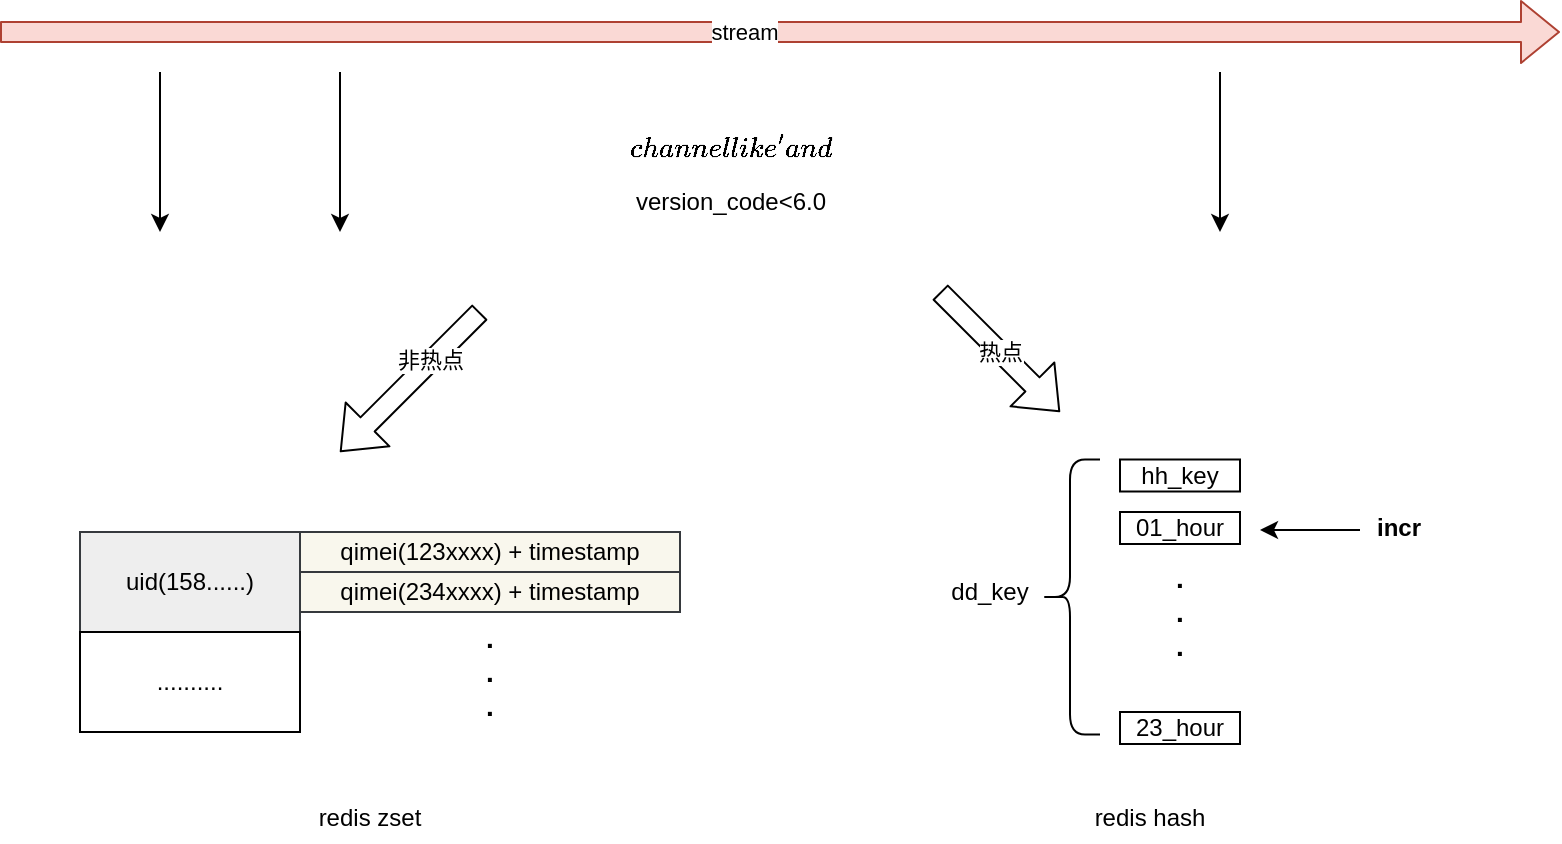 <mxfile version="13.8.8" type="github">
  <diagram id="4lo-nAc2N3q-i4Q8PJuZ" name="Page-1">
    <mxGraphModel dx="1258" dy="786" grid="1" gridSize="10" guides="1" tooltips="1" connect="1" arrows="1" fold="1" page="1" pageScale="1" pageWidth="827" pageHeight="1169" math="0" shadow="0">
      <root>
        <mxCell id="0" />
        <mxCell id="1" parent="0" />
        <mxCell id="txfQp3O_FM5NLsIrfIoH-1" value="" style="shape=flexArrow;endArrow=classic;html=1;fillColor=#fad9d5;strokeColor=#ae4132;" parent="1" edge="1">
          <mxGeometry width="50" height="50" relative="1" as="geometry">
            <mxPoint x="10" y="190" as="sourcePoint" />
            <mxPoint x="790" y="190" as="targetPoint" />
          </mxGeometry>
        </mxCell>
        <mxCell id="txfQp3O_FM5NLsIrfIoH-2" value="stream" style="edgeLabel;html=1;align=center;verticalAlign=middle;resizable=0;points=[];" parent="txfQp3O_FM5NLsIrfIoH-1" vertex="1" connectable="0">
          <mxGeometry x="-0.046" relative="1" as="geometry">
            <mxPoint as="offset" />
          </mxGeometry>
        </mxCell>
        <mxCell id="txfQp3O_FM5NLsIrfIoH-3" value="" style="endArrow=classic;html=1;" parent="1" edge="1">
          <mxGeometry width="50" height="50" relative="1" as="geometry">
            <mxPoint x="90" y="210" as="sourcePoint" />
            <mxPoint x="90" y="290" as="targetPoint" />
          </mxGeometry>
        </mxCell>
        <mxCell id="txfQp3O_FM5NLsIrfIoH-4" value="" style="endArrow=classic;html=1;" parent="1" edge="1">
          <mxGeometry width="50" height="50" relative="1" as="geometry">
            <mxPoint x="180" y="210" as="sourcePoint" />
            <mxPoint x="180" y="290" as="targetPoint" />
          </mxGeometry>
        </mxCell>
        <mxCell id="txfQp3O_FM5NLsIrfIoH-5" value="" style="endArrow=classic;html=1;" parent="1" edge="1">
          <mxGeometry width="50" height="50" relative="1" as="geometry">
            <mxPoint x="620" y="210" as="sourcePoint" />
            <mxPoint x="620" y="290" as="targetPoint" />
          </mxGeometry>
        </mxCell>
        <mxCell id="txfQp3O_FM5NLsIrfIoH-6" value="$$channel like &#39;%yingyongbao%&#39; &lt;br&gt;and $$version_code&amp;lt;6.0" style="text;html=1;align=center;verticalAlign=middle;resizable=0;points=[];autosize=1;" parent="1" vertex="1">
          <mxGeometry x="280" y="240" width="190" height="30" as="geometry" />
        </mxCell>
        <mxCell id="txfQp3O_FM5NLsIrfIoH-7" value="热点" style="shape=flexArrow;endArrow=classic;html=1;" parent="1" edge="1">
          <mxGeometry width="50" height="50" relative="1" as="geometry">
            <mxPoint x="480" y="320" as="sourcePoint" />
            <mxPoint x="540" y="380" as="targetPoint" />
          </mxGeometry>
        </mxCell>
        <mxCell id="txfQp3O_FM5NLsIrfIoH-8" value="" style="shape=flexArrow;endArrow=classic;html=1;" parent="1" edge="1">
          <mxGeometry width="50" height="50" relative="1" as="geometry">
            <mxPoint x="250" y="330" as="sourcePoint" />
            <mxPoint x="180" y="400" as="targetPoint" />
          </mxGeometry>
        </mxCell>
        <mxCell id="txfQp3O_FM5NLsIrfIoH-9" value="非热点" style="edgeLabel;html=1;align=center;verticalAlign=middle;resizable=0;points=[];" parent="txfQp3O_FM5NLsIrfIoH-8" vertex="1" connectable="0">
          <mxGeometry x="-0.3" y="-1" relative="1" as="geometry">
            <mxPoint as="offset" />
          </mxGeometry>
        </mxCell>
        <mxCell id="txfQp3O_FM5NLsIrfIoH-10" value="uid(158......)" style="rounded=0;whiteSpace=wrap;html=1;fillColor=#eeeeee;strokeColor=#36393d;" parent="1" vertex="1">
          <mxGeometry x="50" y="440" width="110" height="50" as="geometry" />
        </mxCell>
        <mxCell id="txfQp3O_FM5NLsIrfIoH-11" value=".........." style="rounded=0;whiteSpace=wrap;html=1;" parent="1" vertex="1">
          <mxGeometry x="50" y="490" width="110" height="50" as="geometry" />
        </mxCell>
        <mxCell id="txfQp3O_FM5NLsIrfIoH-12" value="qimei(123xxxx) + timestamp" style="rounded=0;whiteSpace=wrap;html=1;fillColor=#f9f7ed;strokeColor=#36393d;" parent="1" vertex="1">
          <mxGeometry x="160" y="440" width="190" height="20" as="geometry" />
        </mxCell>
        <mxCell id="txfQp3O_FM5NLsIrfIoH-13" value="qimei(234xxxx) + timestamp" style="rounded=0;whiteSpace=wrap;html=1;fillColor=#f9f7ed;strokeColor=#36393d;" parent="1" vertex="1">
          <mxGeometry x="160" y="460" width="190" height="20" as="geometry" />
        </mxCell>
        <mxCell id="txfQp3O_FM5NLsIrfIoH-14" value="&lt;b&gt;&lt;font style=&quot;font-size: 14px&quot;&gt;.&lt;br&gt;.&lt;br&gt;.&lt;/font&gt;&lt;/b&gt;" style="text;html=1;strokeColor=none;fillColor=none;align=center;verticalAlign=middle;whiteSpace=wrap;rounded=0;" parent="1" vertex="1">
          <mxGeometry x="235" y="500" width="40" height="20" as="geometry" />
        </mxCell>
        <mxCell id="txfQp3O_FM5NLsIrfIoH-15" value="redis zset" style="text;html=1;strokeColor=none;fillColor=none;align=center;verticalAlign=middle;whiteSpace=wrap;rounded=0;" parent="1" vertex="1">
          <mxGeometry x="160" y="570" width="70" height="25" as="geometry" />
        </mxCell>
        <mxCell id="txfQp3O_FM5NLsIrfIoH-16" value="dd_key" style="text;html=1;strokeColor=none;fillColor=none;align=center;verticalAlign=middle;whiteSpace=wrap;rounded=0;" parent="1" vertex="1">
          <mxGeometry x="480" y="457.5" width="50" height="25" as="geometry" />
        </mxCell>
        <mxCell id="txfQp3O_FM5NLsIrfIoH-17" value="" style="shape=curlyBracket;whiteSpace=wrap;html=1;rounded=1;" parent="1" vertex="1">
          <mxGeometry x="530" y="403.75" width="30" height="137.5" as="geometry" />
        </mxCell>
        <mxCell id="txfQp3O_FM5NLsIrfIoH-20" value="hh_key" style="rounded=0;whiteSpace=wrap;html=1;" parent="1" vertex="1">
          <mxGeometry x="570" y="403.75" width="60" height="16" as="geometry" />
        </mxCell>
        <mxCell id="txfQp3O_FM5NLsIrfIoH-22" value="01_hour" style="rounded=0;whiteSpace=wrap;html=1;" parent="1" vertex="1">
          <mxGeometry x="570" y="430" width="60" height="16" as="geometry" />
        </mxCell>
        <mxCell id="txfQp3O_FM5NLsIrfIoH-23" value="23_hour" style="rounded=0;whiteSpace=wrap;html=1;" parent="1" vertex="1">
          <mxGeometry x="570" y="530" width="60" height="16" as="geometry" />
        </mxCell>
        <mxCell id="txfQp3O_FM5NLsIrfIoH-24" value="&lt;b&gt;&lt;font style=&quot;font-size: 14px&quot;&gt;.&lt;br&gt;.&lt;br&gt;.&lt;/font&gt;&lt;/b&gt;" style="text;html=1;strokeColor=none;fillColor=none;align=center;verticalAlign=middle;whiteSpace=wrap;rounded=0;" parent="1" vertex="1">
          <mxGeometry x="580" y="470" width="40" height="20" as="geometry" />
        </mxCell>
        <mxCell id="txfQp3O_FM5NLsIrfIoH-25" value="" style="endArrow=classic;html=1;" parent="1" edge="1">
          <mxGeometry width="50" height="50" relative="1" as="geometry">
            <mxPoint x="690" y="439" as="sourcePoint" />
            <mxPoint x="640" y="439" as="targetPoint" />
          </mxGeometry>
        </mxCell>
        <mxCell id="txfQp3O_FM5NLsIrfIoH-26" value="&lt;b&gt;incr&lt;/b&gt;" style="text;html=1;align=center;verticalAlign=middle;resizable=0;points=[];autosize=1;" parent="1" vertex="1">
          <mxGeometry x="689" y="428" width="40" height="20" as="geometry" />
        </mxCell>
        <mxCell id="9X3EwaJ9-3eNrduys3U5-1" value="redis hash" style="text;html=1;strokeColor=none;fillColor=none;align=center;verticalAlign=middle;whiteSpace=wrap;rounded=0;" vertex="1" parent="1">
          <mxGeometry x="550" y="570" width="70" height="25" as="geometry" />
        </mxCell>
      </root>
    </mxGraphModel>
  </diagram>
</mxfile>
